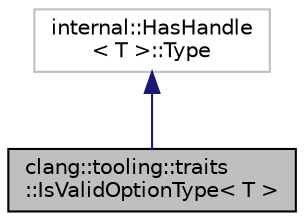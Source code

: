 digraph "clang::tooling::traits::IsValidOptionType&lt; T &gt;"
{
 // LATEX_PDF_SIZE
  bgcolor="transparent";
  edge [fontname="Helvetica",fontsize="10",labelfontname="Helvetica",labelfontsize="10"];
  node [fontname="Helvetica",fontsize="10",shape=record];
  Node1 [label="clang::tooling::traits\l::IsValidOptionType\< T \>",height=0.2,width=0.4,color="black", fillcolor="grey75", style="filled", fontcolor="black",tooltip="A type trait that returns true iff the given type is a type that can be stored in a refactoring optio..."];
  Node2 -> Node1 [dir="back",color="midnightblue",fontsize="10",style="solid",fontname="Helvetica"];
  Node2 [label="internal::HasHandle\l\< T \>::Type",height=0.2,width=0.4,color="grey75",tooltip=" "];
}
